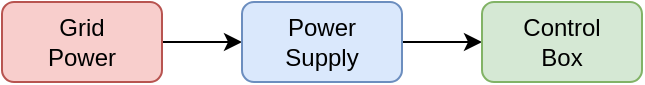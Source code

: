 <mxfile version="22.0.2" type="device" pages="2">
  <diagram name="Control Box" id="_W0leMC_xzn3rf0ZIh7w">
    <mxGraphModel dx="954" dy="573" grid="1" gridSize="10" guides="1" tooltips="1" connect="1" arrows="1" fold="1" page="1" pageScale="1" pageWidth="850" pageHeight="1100" math="0" shadow="0">
      <root>
        <mxCell id="0" />
        <mxCell id="1" parent="0" />
        <mxCell id="mokBUwwUeFO3WifNjVNZ-4" style="edgeStyle=orthogonalEdgeStyle;rounded=0;orthogonalLoop=1;jettySize=auto;html=1;entryX=0;entryY=0.5;entryDx=0;entryDy=0;" edge="1" parent="1" source="mokBUwwUeFO3WifNjVNZ-1" target="mokBUwwUeFO3WifNjVNZ-2">
          <mxGeometry relative="1" as="geometry" />
        </mxCell>
        <mxCell id="mokBUwwUeFO3WifNjVNZ-1" value="Grid&lt;br&gt;Power" style="rounded=1;whiteSpace=wrap;html=1;fillColor=#f8cecc;strokeColor=#b85450;" vertex="1" parent="1">
          <mxGeometry x="160" y="200" width="80" height="40" as="geometry" />
        </mxCell>
        <mxCell id="mokBUwwUeFO3WifNjVNZ-5" style="edgeStyle=orthogonalEdgeStyle;rounded=0;orthogonalLoop=1;jettySize=auto;html=1;entryX=0;entryY=0.5;entryDx=0;entryDy=0;" edge="1" parent="1" source="mokBUwwUeFO3WifNjVNZ-2" target="mokBUwwUeFO3WifNjVNZ-3">
          <mxGeometry relative="1" as="geometry" />
        </mxCell>
        <mxCell id="mokBUwwUeFO3WifNjVNZ-2" value="Power&lt;br&gt;Supply" style="rounded=1;whiteSpace=wrap;html=1;fillColor=#dae8fc;strokeColor=#6c8ebf;" vertex="1" parent="1">
          <mxGeometry x="280" y="200" width="80" height="40" as="geometry" />
        </mxCell>
        <mxCell id="mokBUwwUeFO3WifNjVNZ-3" value="Control&lt;br&gt;Box" style="rounded=1;whiteSpace=wrap;html=1;fillColor=#d5e8d4;strokeColor=#82b366;" vertex="1" parent="1">
          <mxGeometry x="400" y="200" width="80" height="40" as="geometry" />
        </mxCell>
      </root>
    </mxGraphModel>
  </diagram>
  <diagram id="9YgHsAtFmOMRfCpTSIeu" name="Feeding Station">
    <mxGraphModel dx="2004" dy="1203" grid="1" gridSize="10" guides="1" tooltips="1" connect="1" arrows="1" fold="1" page="1" pageScale="1" pageWidth="850" pageHeight="1100" math="0" shadow="0">
      <root>
        <mxCell id="0" />
        <mxCell id="1" parent="0" />
        <mxCell id="lHx_XdM5awl5CQ1hvgFW-12" style="edgeStyle=orthogonalEdgeStyle;rounded=0;orthogonalLoop=1;jettySize=auto;html=1;entryX=0;entryY=0.5;entryDx=0;entryDy=0;" parent="1" source="lHx_XdM5awl5CQ1hvgFW-1" target="lHx_XdM5awl5CQ1hvgFW-11" edge="1">
          <mxGeometry relative="1" as="geometry" />
        </mxCell>
        <mxCell id="lHx_XdM5awl5CQ1hvgFW-1" value="Always On&lt;br&gt;3.3v" style="rounded=1;whiteSpace=wrap;html=1;fillColor=#d5e8d4;strokeColor=#82b366;" parent="1" vertex="1">
          <mxGeometry x="360" y="200" width="80" height="40" as="geometry" />
        </mxCell>
        <mxCell id="lHx_XdM5awl5CQ1hvgFW-14" style="rounded=0;orthogonalLoop=1;jettySize=auto;html=1;entryX=0;entryY=0.5;entryDx=0;entryDy=0;" parent="1" source="lHx_XdM5awl5CQ1hvgFW-2" target="lHx_XdM5awl5CQ1hvgFW-13" edge="1">
          <mxGeometry relative="1" as="geometry" />
        </mxCell>
        <mxCell id="lHx_XdM5awl5CQ1hvgFW-21" style="rounded=0;orthogonalLoop=1;jettySize=auto;html=1;" parent="1" source="lHx_XdM5awl5CQ1hvgFW-2" target="lHx_XdM5awl5CQ1hvgFW-19" edge="1">
          <mxGeometry relative="1" as="geometry" />
        </mxCell>
        <mxCell id="lHx_XdM5awl5CQ1hvgFW-22" style="rounded=0;orthogonalLoop=1;jettySize=auto;html=1;entryX=0;entryY=0.5;entryDx=0;entryDy=0;" parent="1" source="lHx_XdM5awl5CQ1hvgFW-2" target="lHx_XdM5awl5CQ1hvgFW-20" edge="1">
          <mxGeometry relative="1" as="geometry" />
        </mxCell>
        <mxCell id="lHx_XdM5awl5CQ1hvgFW-2" value="Controlled&lt;br&gt;3.3v" style="rounded=1;whiteSpace=wrap;html=1;fillColor=#d5e8d4;strokeColor=#82b366;" parent="1" vertex="1">
          <mxGeometry x="360" y="280" width="80" height="40" as="geometry" />
        </mxCell>
        <mxCell id="lHx_XdM5awl5CQ1hvgFW-16" value="" style="edgeStyle=orthogonalEdgeStyle;rounded=0;orthogonalLoop=1;jettySize=auto;html=1;" parent="1" source="lHx_XdM5awl5CQ1hvgFW-3" target="lHx_XdM5awl5CQ1hvgFW-15" edge="1">
          <mxGeometry relative="1" as="geometry" />
        </mxCell>
        <mxCell id="lHx_XdM5awl5CQ1hvgFW-3" value="Controlled&lt;br&gt;5v" style="rounded=1;whiteSpace=wrap;html=1;fillColor=#fff2cc;strokeColor=#d6b656;" parent="1" vertex="1">
          <mxGeometry x="360" y="360" width="80" height="40" as="geometry" />
        </mxCell>
        <mxCell id="lHx_XdM5awl5CQ1hvgFW-18" value="" style="edgeStyle=orthogonalEdgeStyle;rounded=0;orthogonalLoop=1;jettySize=auto;html=1;" parent="1" source="lHx_XdM5awl5CQ1hvgFW-4" target="lHx_XdM5awl5CQ1hvgFW-17" edge="1">
          <mxGeometry relative="1" as="geometry" />
        </mxCell>
        <mxCell id="lHx_XdM5awl5CQ1hvgFW-4" value="Controlled&lt;br&gt;12v" style="rounded=1;whiteSpace=wrap;html=1;fillColor=#f8cecc;strokeColor=#b85450;" parent="1" vertex="1">
          <mxGeometry x="360" y="440" width="80" height="40" as="geometry" />
        </mxCell>
        <mxCell id="lHx_XdM5awl5CQ1hvgFW-6" style="rounded=0;orthogonalLoop=1;jettySize=auto;html=1;entryX=0;entryY=0.5;entryDx=0;entryDy=0;" parent="1" source="lHx_XdM5awl5CQ1hvgFW-5" target="lHx_XdM5awl5CQ1hvgFW-1" edge="1">
          <mxGeometry relative="1" as="geometry" />
        </mxCell>
        <mxCell id="lHx_XdM5awl5CQ1hvgFW-8" style="rounded=0;orthogonalLoop=1;jettySize=auto;html=1;entryX=0;entryY=0.5;entryDx=0;entryDy=0;exitX=0.968;exitY=0.032;exitDx=0;exitDy=0;exitPerimeter=0;" parent="1" source="lHx_XdM5awl5CQ1hvgFW-5" target="lHx_XdM5awl5CQ1hvgFW-2" edge="1">
          <mxGeometry relative="1" as="geometry" />
        </mxCell>
        <mxCell id="lHx_XdM5awl5CQ1hvgFW-9" style="rounded=0;orthogonalLoop=1;jettySize=auto;html=1;entryX=0;entryY=0.5;entryDx=0;entryDy=0;exitX=0.97;exitY=0.975;exitDx=0;exitDy=0;exitPerimeter=0;" parent="1" source="lHx_XdM5awl5CQ1hvgFW-5" target="lHx_XdM5awl5CQ1hvgFW-3" edge="1">
          <mxGeometry relative="1" as="geometry" />
        </mxCell>
        <mxCell id="lHx_XdM5awl5CQ1hvgFW-10" style="rounded=0;orthogonalLoop=1;jettySize=auto;html=1;entryX=0;entryY=0.5;entryDx=0;entryDy=0;" parent="1" source="lHx_XdM5awl5CQ1hvgFW-5" target="lHx_XdM5awl5CQ1hvgFW-4" edge="1">
          <mxGeometry relative="1" as="geometry" />
        </mxCell>
        <mxCell id="lHx_XdM5awl5CQ1hvgFW-5" value="Battery" style="rounded=1;whiteSpace=wrap;html=1;fillColor=#dae8fc;strokeColor=#6c8ebf;" parent="1" vertex="1">
          <mxGeometry x="240" y="320" width="80" height="40" as="geometry" />
        </mxCell>
        <mxCell id="lHx_XdM5awl5CQ1hvgFW-11" value="STM32" style="rounded=1;whiteSpace=wrap;html=1;fillColor=#e1d5e7;strokeColor=#9673a6;" parent="1" vertex="1">
          <mxGeometry x="480" y="200" width="80" height="40" as="geometry" />
        </mxCell>
        <mxCell id="lHx_XdM5awl5CQ1hvgFW-13" value="RN2483" style="rounded=1;whiteSpace=wrap;html=1;fillColor=#e1d5e7;strokeColor=#9673a6;" parent="1" vertex="1">
          <mxGeometry x="600" y="230" width="80" height="40" as="geometry" />
        </mxCell>
        <mxCell id="lHx_XdM5awl5CQ1hvgFW-15" value="Flow Meter" style="rounded=1;whiteSpace=wrap;html=1;fillColor=#e1d5e7;strokeColor=#9673a6;" parent="1" vertex="1">
          <mxGeometry x="480" y="360" width="80" height="40" as="geometry" />
        </mxCell>
        <mxCell id="lHx_XdM5awl5CQ1hvgFW-17" value="Solenoid Valve" style="rounded=1;whiteSpace=wrap;html=1;fillColor=#e1d5e7;strokeColor=#9673a6;" parent="1" vertex="1">
          <mxGeometry x="480" y="440" width="80" height="40" as="geometry" />
        </mxCell>
        <mxCell id="lHx_XdM5awl5CQ1hvgFW-19" value="RFID Reader" style="rounded=1;whiteSpace=wrap;html=1;fillColor=#e1d5e7;strokeColor=#9673a6;" parent="1" vertex="1">
          <mxGeometry x="600" y="280" width="80" height="40" as="geometry" />
        </mxCell>
        <mxCell id="lHx_XdM5awl5CQ1hvgFW-20" value="Temperature&lt;br&gt;Sensor" style="rounded=1;whiteSpace=wrap;html=1;fillColor=#e1d5e7;strokeColor=#9673a6;" parent="1" vertex="1">
          <mxGeometry x="600" y="330" width="80" height="40" as="geometry" />
        </mxCell>
      </root>
    </mxGraphModel>
  </diagram>
</mxfile>
